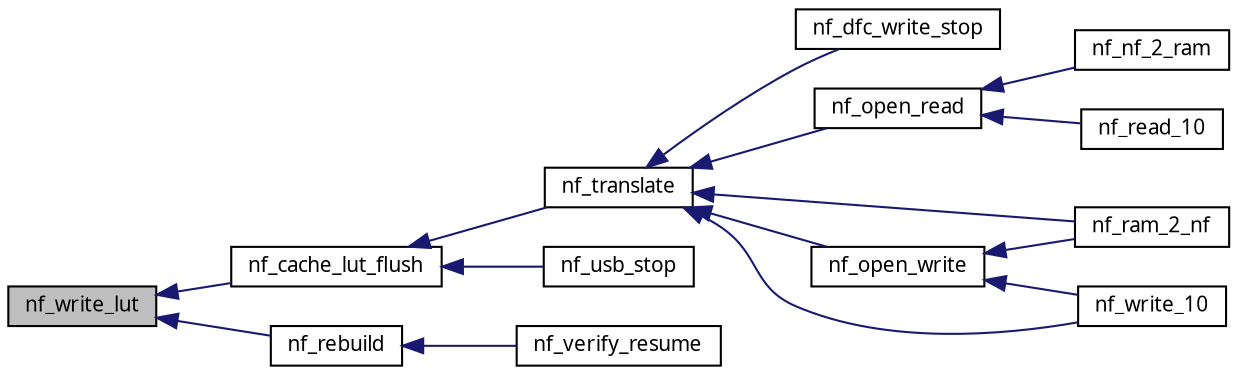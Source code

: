 digraph G
{
  edge [fontname="FreeSans.ttf",fontsize=10,labelfontname="FreeSans.ttf",labelfontsize=10];
  node [fontname="FreeSans.ttf",fontsize=10,shape=record];
  rankdir=LR;
  Node1 [label="nf_write_lut",height=0.2,width=0.4,color="black", fillcolor="grey75", style="filled" fontcolor="black"];
  Node1 -> Node2 [dir=back,color="midnightblue",fontsize=10,style="solid",fontname="FreeSans.ttf"];
  Node2 [label="nf_cache_lut_flush",height=0.2,width=0.4,color="black", fillcolor="white", style="filled",URL="$a00062.html#c029fba5c62db088a077b69802d61f91",tooltip="Flushes the LUT cache into a new LUT entry."];
  Node2 -> Node3 [dir=back,color="midnightblue",fontsize=10,style="solid",fontname="FreeSans.ttf"];
  Node3 [label="nf_translate",height=0.2,width=0.4,color="black", fillcolor="white", style="filled",URL="$a00062.html#4a1dd64acf67b8ab91e9ea1c0b976c4f",tooltip="Translate a logical sector to physical parameters."];
  Node3 -> Node4 [dir=back,color="midnightblue",fontsize=10,style="solid",fontname="FreeSans.ttf"];
  Node4 [label="nf_dfc_write_stop",height=0.2,width=0.4,color="black", fillcolor="white", style="filled",URL="$a00063.html#4278d426a2907921c797422de0a14247",tooltip="This function must be called when a write10 operation (from USB) is finished Last..."];
  Node3 -> Node5 [dir=back,color="midnightblue",fontsize=10,style="solid",fontname="FreeSans.ttf"];
  Node5 [label="nf_open_read",height=0.2,width=0.4,color="black", fillcolor="white", style="filled",URL="$a00062.html#e55b89875aaa8140a7cba32fa683671a",tooltip="Prepare a read session on the flash memory."];
  Node5 -> Node6 [dir=back,color="midnightblue",fontsize=10,style="solid",fontname="FreeSans.ttf"];
  Node6 [label="nf_nf_2_ram",height=0.2,width=0.4,color="black", fillcolor="white", style="filled",URL="$a00063.html#18cf312e26c74a2f8ff049bf172a56d4",tooltip="This fonction read 1 sector from NF to ram buffer."];
  Node5 -> Node7 [dir=back,color="midnightblue",fontsize=10,style="solid",fontname="FreeSans.ttf"];
  Node7 [label="nf_read_10",height=0.2,width=0.4,color="black", fillcolor="white", style="filled",URL="$a00063.html#1c583c1d616f3af3e57ebe914cf747e9",tooltip="This function initializes the Nand Flash for a read operation."];
  Node3 -> Node8 [dir=back,color="midnightblue",fontsize=10,style="solid",fontname="FreeSans.ttf"];
  Node8 [label="nf_open_write",height=0.2,width=0.4,color="black", fillcolor="white", style="filled",URL="$a00062.html#470f7324aee0b5c64aec2c8ec7f35e3f",tooltip="Prepare a write session on the flash memory."];
  Node8 -> Node9 [dir=back,color="midnightblue",fontsize=10,style="solid",fontname="FreeSans.ttf"];
  Node9 [label="nf_ram_2_nf",height=0.2,width=0.4,color="black", fillcolor="white", style="filled",URL="$a00063.html#c0569fdce920e24874d30f1b25dfe3c8",tooltip="This fonction initialise the memory for a write operation from ram buffer."];
  Node8 -> Node10 [dir=back,color="midnightblue",fontsize=10,style="solid",fontname="FreeSans.ttf"];
  Node10 [label="nf_write_10",height=0.2,width=0.4,color="black", fillcolor="white", style="filled",URL="$a00063.html#fd80e982702f51b6ad94632856b980e1",tooltip="This function initializes the Nand Flash for a write operation."];
  Node3 -> Node9 [dir=back,color="midnightblue",fontsize=10,style="solid",fontname="FreeSans.ttf"];
  Node3 -> Node10 [dir=back,color="midnightblue",fontsize=10,style="solid",fontname="FreeSans.ttf"];
  Node2 -> Node11 [dir=back,color="midnightblue",fontsize=10,style="solid",fontname="FreeSans.ttf"];
  Node11 [label="nf_usb_stop",height=0.2,width=0.4,color="black", fillcolor="white", style="filled",URL="$a00103.html#g87115186b2421730a22b3e9383d1a6c9",tooltip="This function perform a last copy tail if required, when USB enters suspend or is..."];
  Node1 -> Node12 [dir=back,color="midnightblue",fontsize=10,style="solid",fontname="FreeSans.ttf"];
  Node12 [label="nf_rebuild",height=0.2,width=0.4,color="black", fillcolor="white", style="filled",URL="$a00064.html#8d5fe4e1006879a77583ee71ca95f902"];
  Node12 -> Node13 [dir=back,color="midnightblue",fontsize=10,style="solid",fontname="FreeSans.ttf"];
  Node13 [label="nf_verify_resume",height=0.2,width=0.4,color="black", fillcolor="white", style="filled",URL="$a00064.html#b3c26aadc0e38a2d67aac9080152777a",tooltip="Ensure that the memory is in a good state before starting to use it."];
}
